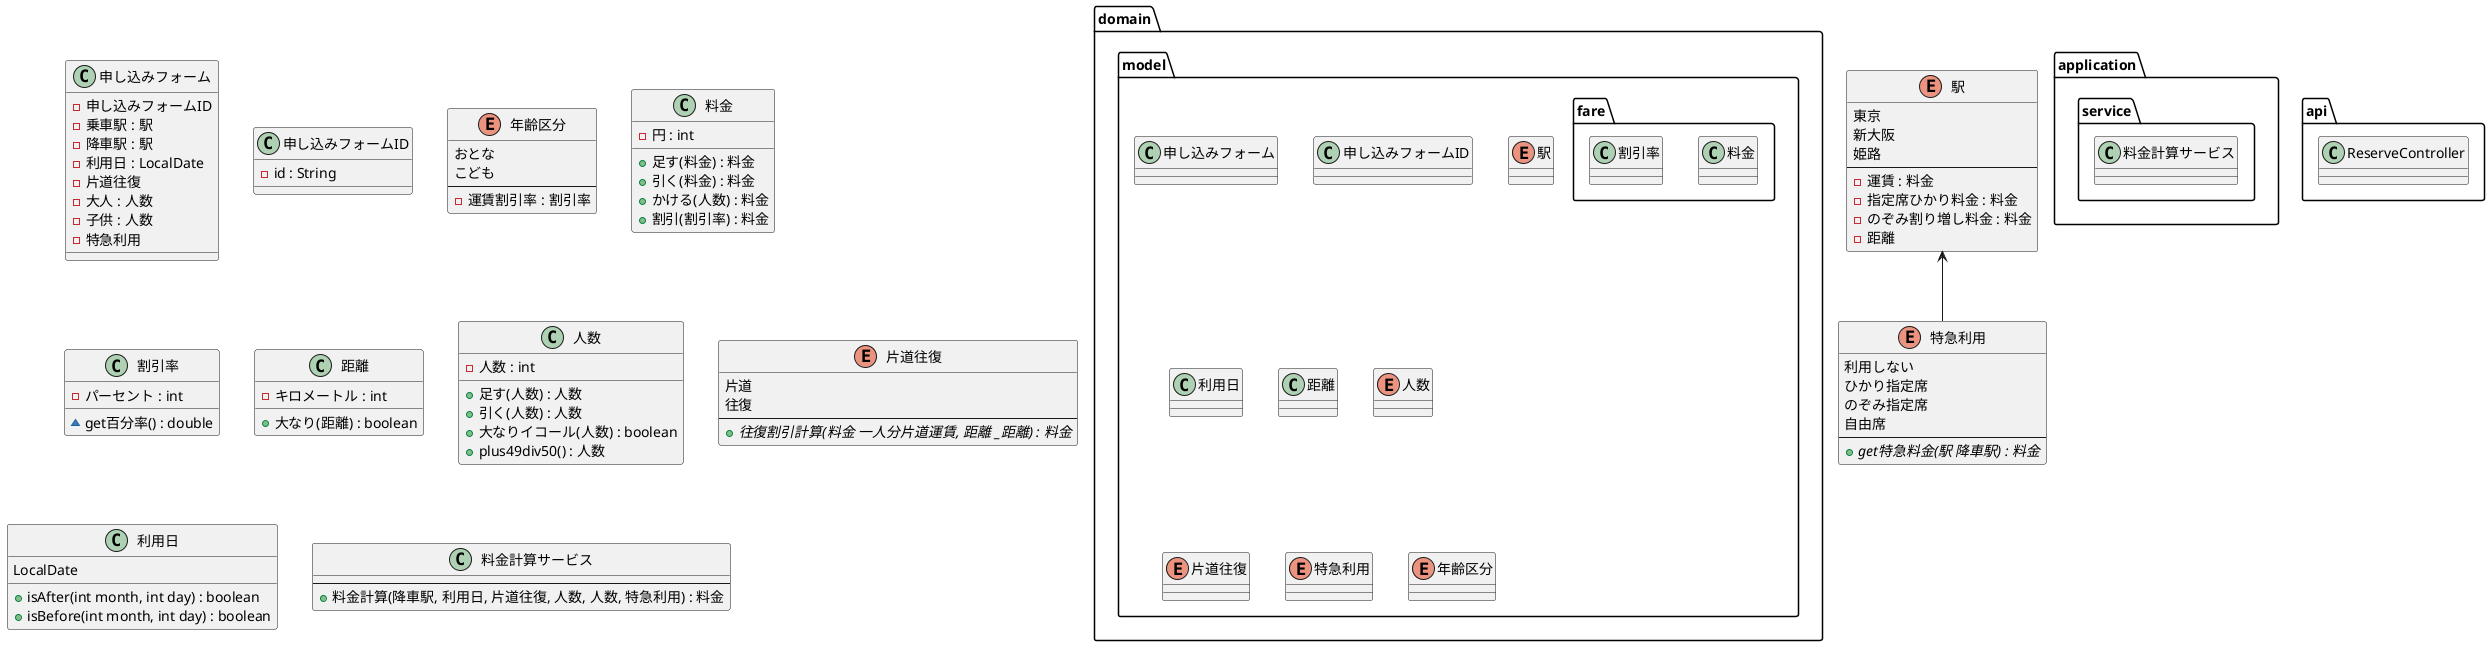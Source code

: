@startuml

package domain {
    package model {

        class 申し込みフォーム
        class 申し込みフォームID
        enum 駅
        package fare {
            class 料金
            class 割引率
        }
        class 利用日
        class 距離
        enum 人数
        enum 片道往復
        enum 特急利用
        enum 年齢区分
    }

}

package application {
    package service {
        class 料金計算サービス
    }
}

package api {
    class ReserveController
}

class 申し込みフォーム {
    - 申し込みフォームID
    - 乗車駅 : 駅
    - 降車駅 : 駅
    - 利用日 : LocalDate
    - 片道往復
    - 大人 : 人数
    - 子供 : 人数
    - 特急利用
}
class 申し込みフォームID {
    - id : String
}
enum 駅 {
    東京
    新大阪
    姫路
    --
    - 運賃 : 料金
    - 指定席ひかり料金 : 料金
    - のぞみ割り増し料金 : 料金
    - 距離
}
enum 特急利用 {
    利用しない
    ひかり指定席
    のぞみ指定席
    自由席
    --
    + {abstract} get特急料金(駅 降車駅) : 料金
}
enum 年齢区分 {
    おとな
    こども
    --
    - 運賃割引率 : 割引率
}
class 料金 {
    - 円 : int

    + 足す(料金) : 料金
    + 引く(料金) : 料金
    + かける(人数) : 料金
    + 割引(割引率) : 料金
}
class 割引率 {
    - パーセント : int

    ~ get百分率() : double
}
class 距離 {
    - キロメートル : int

    + 大なり(距離) : boolean
}
class 人数 {
    - 人数 : int

    + 足す(人数) : 人数
    + 引く(人数) : 人数
    + 大なりイコール(人数) : boolean
    + plus49div50() : 人数
}
enum 片道往復 {
    片道
    往復
    --
    + {abstract} 往復割引計算(料金 一人分片道運賃, 距離 _距離) : 料金
}
class 利用日 {
    LocalDate

    + isAfter(int month, int day) : boolean
    + isBefore(int month, int day) : boolean
}

class 料金計算サービス {
    --
    + 料金計算(降車駅, 利用日, 片道往復, 人数, 人数, 特急利用) : 料金
}

駅 <-- 特急利用

@enduml